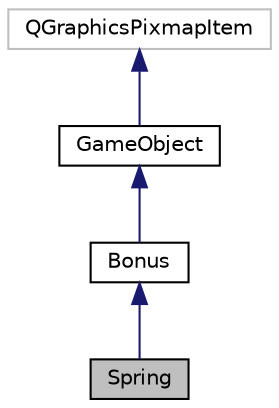 digraph "Spring"
{
 // LATEX_PDF_SIZE
  edge [fontname="Helvetica",fontsize="10",labelfontname="Helvetica",labelfontsize="10"];
  node [fontname="Helvetica",fontsize="10",shape=record];
  Node1 [label="Spring",height=0.2,width=0.4,color="black", fillcolor="grey75", style="filled", fontcolor="black",tooltip=" "];
  Node2 -> Node1 [dir="back",color="midnightblue",fontsize="10",style="solid"];
  Node2 [label="Bonus",height=0.2,width=0.4,color="black", fillcolor="white", style="filled",URL="$class_bonus.html",tooltip=" "];
  Node3 -> Node2 [dir="back",color="midnightblue",fontsize="10",style="solid"];
  Node3 [label="GameObject",height=0.2,width=0.4,color="black", fillcolor="white", style="filled",URL="$class_game_object.html",tooltip=" "];
  Node4 -> Node3 [dir="back",color="midnightblue",fontsize="10",style="solid"];
  Node4 [label="QGraphicsPixmapItem",height=0.2,width=0.4,color="grey75", fillcolor="white", style="filled",tooltip=" "];
}
